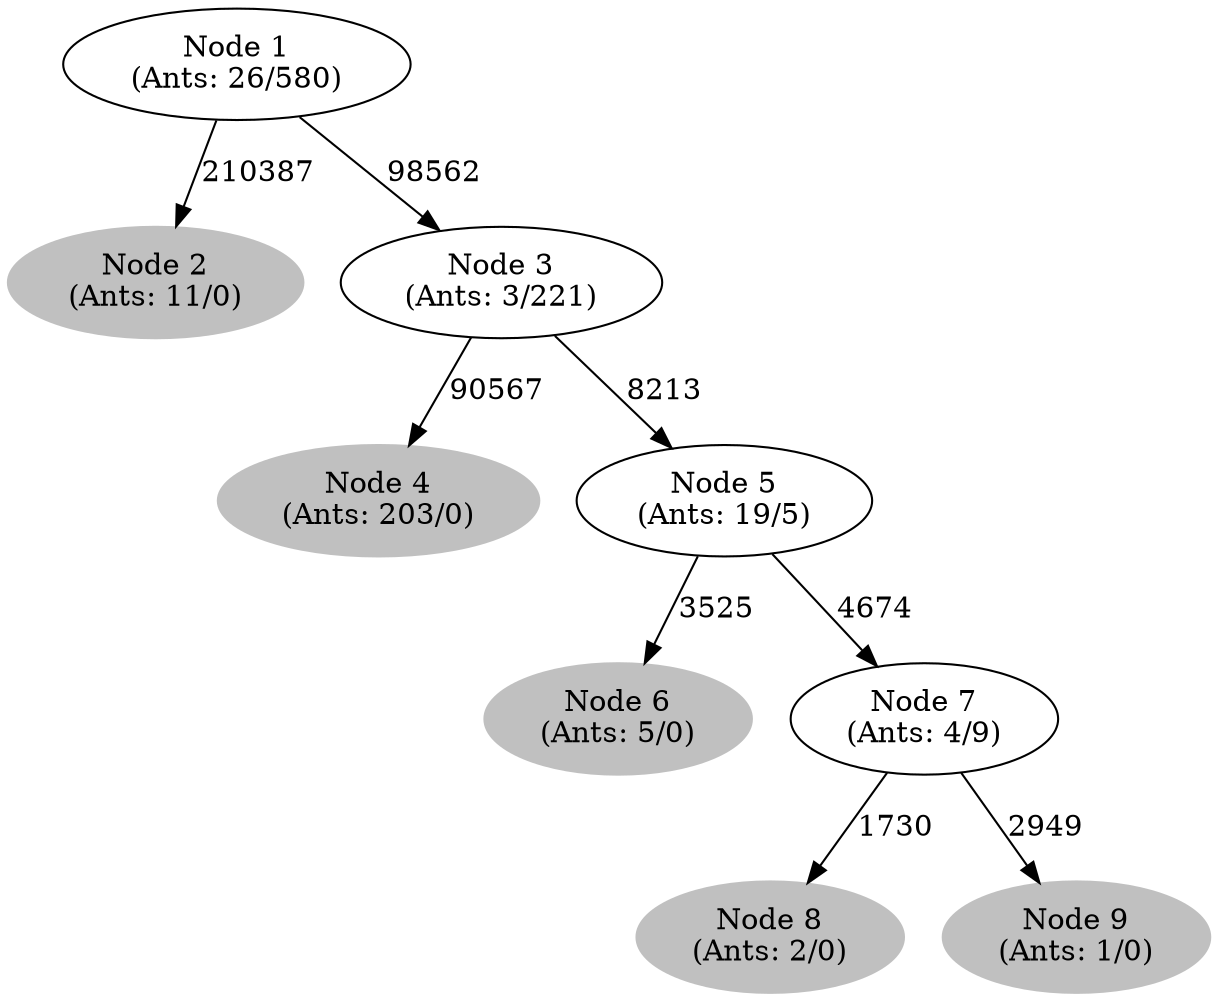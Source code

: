 digraph G {
	
	 "Node 2\n(Ants: 11/0)" [style=filled,color="gray"];
	"Node 1\n(Ants: 26/580)" -> "Node 2\n(Ants: 11/0)" [label=210387];
	 "Node 1\n(Ants: 26/580)" -> "Node 3\n(Ants: 3/221)" [label=98562];
	 "Node 4\n(Ants: 203/0)" [style=filled,color="gray"];
	"Node 3\n(Ants: 3/221)" -> "Node 4\n(Ants: 203/0)" [label=90567];
	 "Node 3\n(Ants: 3/221)" -> "Node 5\n(Ants: 19/5)" [label=8213];
	 "Node 6\n(Ants: 5/0)" [style=filled,color="gray"];
	"Node 5\n(Ants: 19/5)" -> "Node 6\n(Ants: 5/0)" [label=3525];
	 "Node 5\n(Ants: 19/5)" -> "Node 7\n(Ants: 4/9)" [label=4674];
	 "Node 8\n(Ants: 2/0)" [style=filled,color="gray"];
	"Node 7\n(Ants: 4/9)" -> "Node 8\n(Ants: 2/0)" [label=1730];
	 "Node 9\n(Ants: 1/0)" [style=filled,color="gray"];
	"Node 7\n(Ants: 4/9)" -> "Node 9\n(Ants: 1/0)" [label=2949];
	 
}
